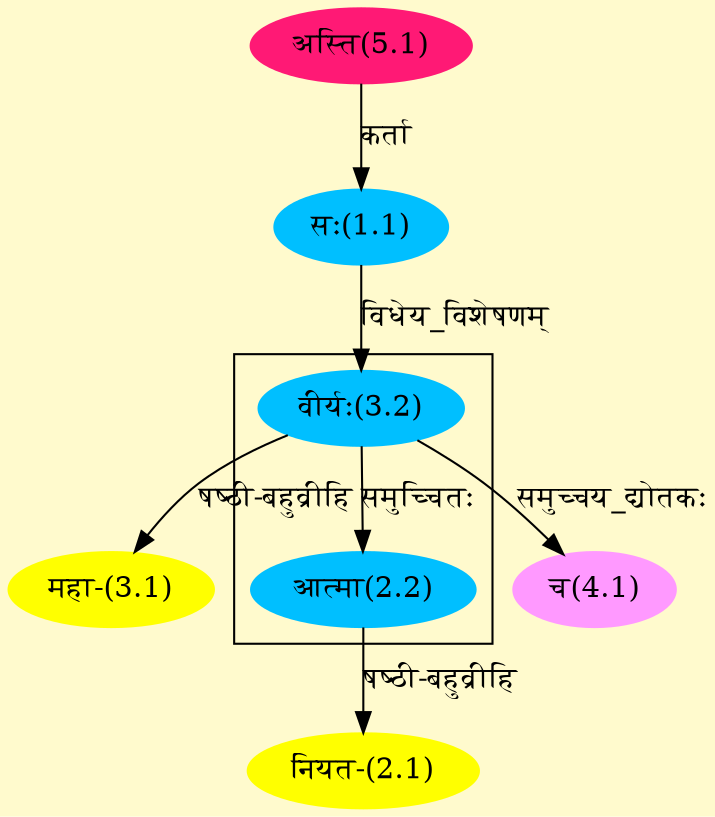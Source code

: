 digraph G{
rankdir=BT;
 compound=true;
 bgcolor="lemonchiffon1";

subgraph cluster_1{
Node2_2 [style=filled, color="#00BFFF" label = "आत्मा(2.2)"]
Node3_2 [style=filled, color="#00BFFF" label = "वीर्यः(3.2)"]

}
Node1_1 [style=filled, color="#00BFFF" label = "सः(1.1)"]
Node5_1 [style=filled, color="#FF1975" label = "अस्ति(5.1)"]
Node2_1 [style=filled, color="#FFFF00" label = "नियत-(2.1)"]
Node2_2 [style=filled, color="#00BFFF" label = "आत्मा(2.2)"]
Node3_1 [style=filled, color="#FFFF00" label = "महा-(3.1)"]
Node3_2 [style=filled, color="#00BFFF" label = "वीर्यः(3.2)"]
Node4_1 [style=filled, color="#FF99FF" label = "च(4.1)"]
/* Start of Relations section */

Node1_1 -> Node5_1 [  label="कर्ता"  dir="back" ]
Node2_1 -> Node2_2 [  label="षष्ठी-बहुव्रीहि"  dir="back" ]
Node2_2 -> Node3_2 [  label="समुच्चितः"  dir="back" ]
Node3_1 -> Node3_2 [  label="षष्ठी-बहुव्रीहि"  dir="back" ]
Node3_2 -> Node1_1 [  label="विधेय_विशेषणम्"  dir="back" ]
Node4_1 -> Node3_2 [  label="समुच्चय_द्योतकः"  dir="back" ]
}
